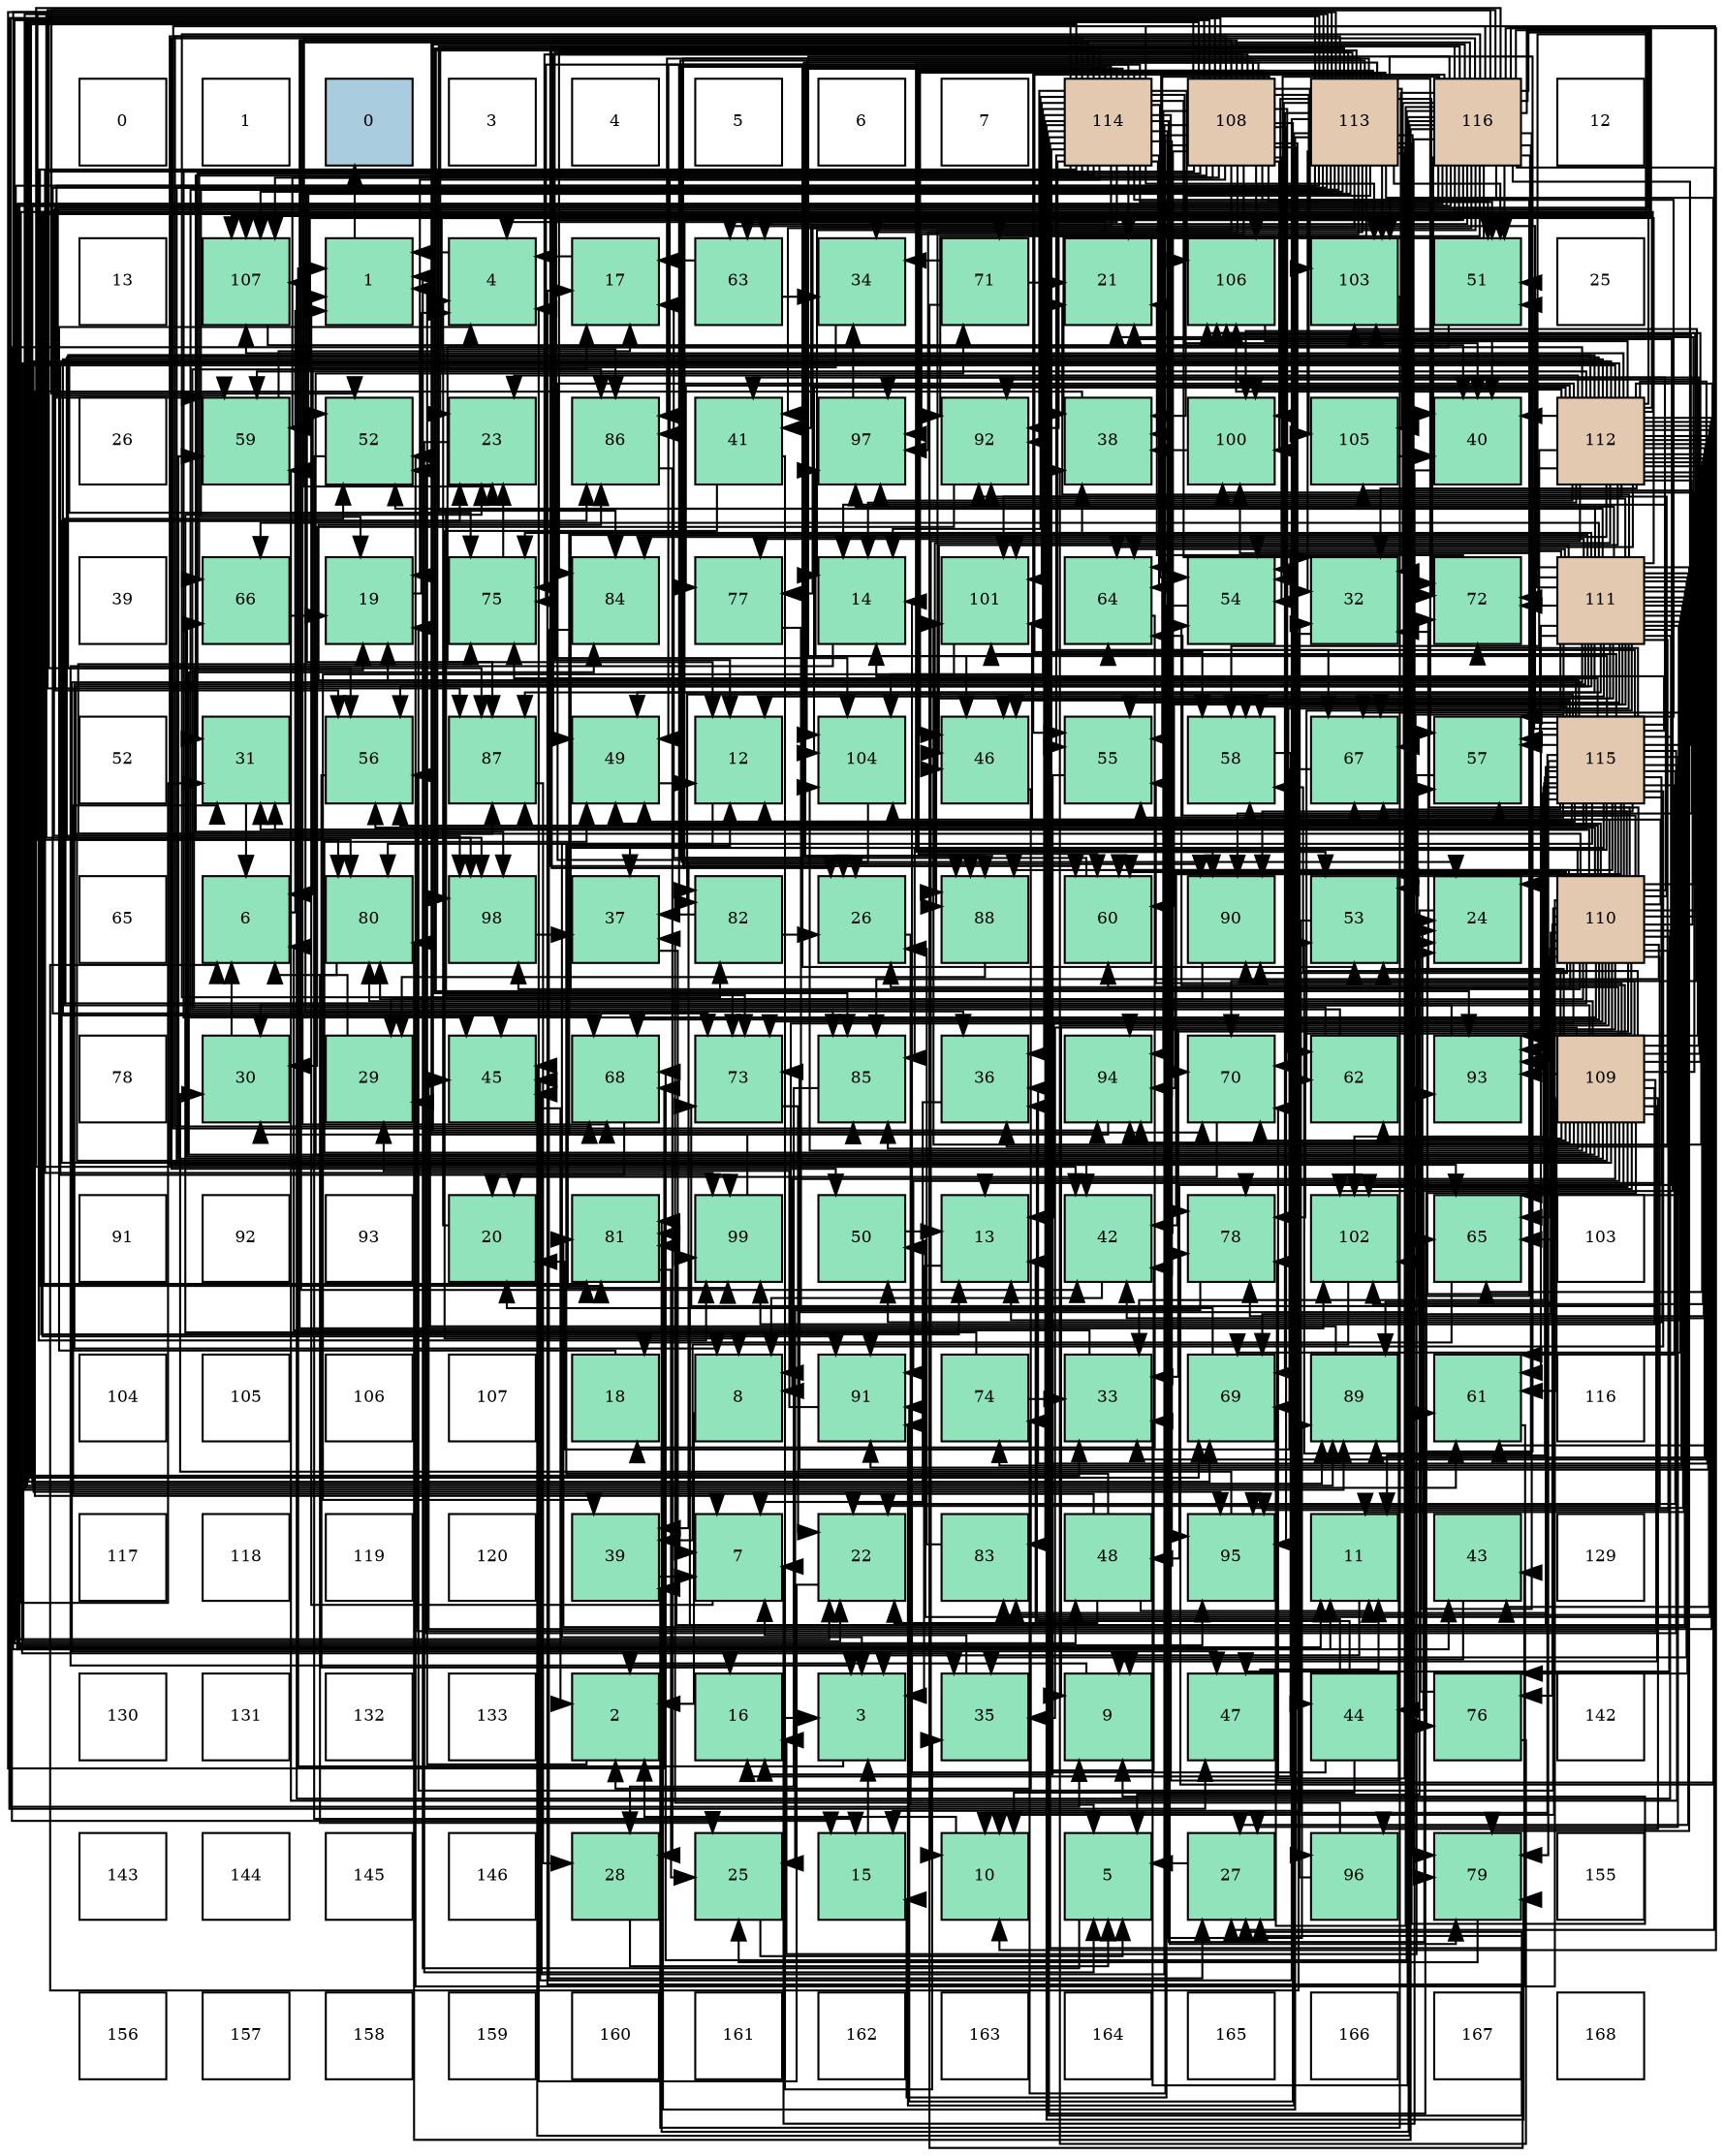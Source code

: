 digraph layout{
 rankdir=TB;
 splines=ortho;
 node [style=filled shape=square fixedsize=true width=0.6];
0[label="0", fontsize=8, fillcolor="#ffffff"];
1[label="1", fontsize=8, fillcolor="#ffffff"];
2[label="0", fontsize=8, fillcolor="#a9ccde"];
3[label="3", fontsize=8, fillcolor="#ffffff"];
4[label="4", fontsize=8, fillcolor="#ffffff"];
5[label="5", fontsize=8, fillcolor="#ffffff"];
6[label="6", fontsize=8, fillcolor="#ffffff"];
7[label="7", fontsize=8, fillcolor="#ffffff"];
8[label="114", fontsize=8, fillcolor="#e3c9af"];
9[label="108", fontsize=8, fillcolor="#e3c9af"];
10[label="113", fontsize=8, fillcolor="#e3c9af"];
11[label="116", fontsize=8, fillcolor="#e3c9af"];
12[label="12", fontsize=8, fillcolor="#ffffff"];
13[label="13", fontsize=8, fillcolor="#ffffff"];
14[label="107", fontsize=8, fillcolor="#91e3bb"];
15[label="1", fontsize=8, fillcolor="#91e3bb"];
16[label="4", fontsize=8, fillcolor="#91e3bb"];
17[label="17", fontsize=8, fillcolor="#91e3bb"];
18[label="63", fontsize=8, fillcolor="#91e3bb"];
19[label="34", fontsize=8, fillcolor="#91e3bb"];
20[label="71", fontsize=8, fillcolor="#91e3bb"];
21[label="21", fontsize=8, fillcolor="#91e3bb"];
22[label="106", fontsize=8, fillcolor="#91e3bb"];
23[label="103", fontsize=8, fillcolor="#91e3bb"];
24[label="51", fontsize=8, fillcolor="#91e3bb"];
25[label="25", fontsize=8, fillcolor="#ffffff"];
26[label="26", fontsize=8, fillcolor="#ffffff"];
27[label="59", fontsize=8, fillcolor="#91e3bb"];
28[label="52", fontsize=8, fillcolor="#91e3bb"];
29[label="23", fontsize=8, fillcolor="#91e3bb"];
30[label="86", fontsize=8, fillcolor="#91e3bb"];
31[label="41", fontsize=8, fillcolor="#91e3bb"];
32[label="97", fontsize=8, fillcolor="#91e3bb"];
33[label="92", fontsize=8, fillcolor="#91e3bb"];
34[label="38", fontsize=8, fillcolor="#91e3bb"];
35[label="100", fontsize=8, fillcolor="#91e3bb"];
36[label="105", fontsize=8, fillcolor="#91e3bb"];
37[label="40", fontsize=8, fillcolor="#91e3bb"];
38[label="112", fontsize=8, fillcolor="#e3c9af"];
39[label="39", fontsize=8, fillcolor="#ffffff"];
40[label="66", fontsize=8, fillcolor="#91e3bb"];
41[label="19", fontsize=8, fillcolor="#91e3bb"];
42[label="75", fontsize=8, fillcolor="#91e3bb"];
43[label="84", fontsize=8, fillcolor="#91e3bb"];
44[label="77", fontsize=8, fillcolor="#91e3bb"];
45[label="14", fontsize=8, fillcolor="#91e3bb"];
46[label="101", fontsize=8, fillcolor="#91e3bb"];
47[label="64", fontsize=8, fillcolor="#91e3bb"];
48[label="54", fontsize=8, fillcolor="#91e3bb"];
49[label="32", fontsize=8, fillcolor="#91e3bb"];
50[label="72", fontsize=8, fillcolor="#91e3bb"];
51[label="111", fontsize=8, fillcolor="#e3c9af"];
52[label="52", fontsize=8, fillcolor="#ffffff"];
53[label="31", fontsize=8, fillcolor="#91e3bb"];
54[label="56", fontsize=8, fillcolor="#91e3bb"];
55[label="87", fontsize=8, fillcolor="#91e3bb"];
56[label="49", fontsize=8, fillcolor="#91e3bb"];
57[label="12", fontsize=8, fillcolor="#91e3bb"];
58[label="104", fontsize=8, fillcolor="#91e3bb"];
59[label="46", fontsize=8, fillcolor="#91e3bb"];
60[label="55", fontsize=8, fillcolor="#91e3bb"];
61[label="58", fontsize=8, fillcolor="#91e3bb"];
62[label="67", fontsize=8, fillcolor="#91e3bb"];
63[label="57", fontsize=8, fillcolor="#91e3bb"];
64[label="115", fontsize=8, fillcolor="#e3c9af"];
65[label="65", fontsize=8, fillcolor="#ffffff"];
66[label="6", fontsize=8, fillcolor="#91e3bb"];
67[label="80", fontsize=8, fillcolor="#91e3bb"];
68[label="98", fontsize=8, fillcolor="#91e3bb"];
69[label="37", fontsize=8, fillcolor="#91e3bb"];
70[label="82", fontsize=8, fillcolor="#91e3bb"];
71[label="26", fontsize=8, fillcolor="#91e3bb"];
72[label="88", fontsize=8, fillcolor="#91e3bb"];
73[label="60", fontsize=8, fillcolor="#91e3bb"];
74[label="90", fontsize=8, fillcolor="#91e3bb"];
75[label="53", fontsize=8, fillcolor="#91e3bb"];
76[label="24", fontsize=8, fillcolor="#91e3bb"];
77[label="110", fontsize=8, fillcolor="#e3c9af"];
78[label="78", fontsize=8, fillcolor="#ffffff"];
79[label="30", fontsize=8, fillcolor="#91e3bb"];
80[label="29", fontsize=8, fillcolor="#91e3bb"];
81[label="45", fontsize=8, fillcolor="#91e3bb"];
82[label="68", fontsize=8, fillcolor="#91e3bb"];
83[label="73", fontsize=8, fillcolor="#91e3bb"];
84[label="85", fontsize=8, fillcolor="#91e3bb"];
85[label="36", fontsize=8, fillcolor="#91e3bb"];
86[label="94", fontsize=8, fillcolor="#91e3bb"];
87[label="70", fontsize=8, fillcolor="#91e3bb"];
88[label="62", fontsize=8, fillcolor="#91e3bb"];
89[label="93", fontsize=8, fillcolor="#91e3bb"];
90[label="109", fontsize=8, fillcolor="#e3c9af"];
91[label="91", fontsize=8, fillcolor="#ffffff"];
92[label="92", fontsize=8, fillcolor="#ffffff"];
93[label="93", fontsize=8, fillcolor="#ffffff"];
94[label="20", fontsize=8, fillcolor="#91e3bb"];
95[label="81", fontsize=8, fillcolor="#91e3bb"];
96[label="99", fontsize=8, fillcolor="#91e3bb"];
97[label="50", fontsize=8, fillcolor="#91e3bb"];
98[label="13", fontsize=8, fillcolor="#91e3bb"];
99[label="42", fontsize=8, fillcolor="#91e3bb"];
100[label="78", fontsize=8, fillcolor="#91e3bb"];
101[label="102", fontsize=8, fillcolor="#91e3bb"];
102[label="65", fontsize=8, fillcolor="#91e3bb"];
103[label="103", fontsize=8, fillcolor="#ffffff"];
104[label="104", fontsize=8, fillcolor="#ffffff"];
105[label="105", fontsize=8, fillcolor="#ffffff"];
106[label="106", fontsize=8, fillcolor="#ffffff"];
107[label="107", fontsize=8, fillcolor="#ffffff"];
108[label="18", fontsize=8, fillcolor="#91e3bb"];
109[label="8", fontsize=8, fillcolor="#91e3bb"];
110[label="91", fontsize=8, fillcolor="#91e3bb"];
111[label="74", fontsize=8, fillcolor="#91e3bb"];
112[label="33", fontsize=8, fillcolor="#91e3bb"];
113[label="69", fontsize=8, fillcolor="#91e3bb"];
114[label="89", fontsize=8, fillcolor="#91e3bb"];
115[label="61", fontsize=8, fillcolor="#91e3bb"];
116[label="116", fontsize=8, fillcolor="#ffffff"];
117[label="117", fontsize=8, fillcolor="#ffffff"];
118[label="118", fontsize=8, fillcolor="#ffffff"];
119[label="119", fontsize=8, fillcolor="#ffffff"];
120[label="120", fontsize=8, fillcolor="#ffffff"];
121[label="39", fontsize=8, fillcolor="#91e3bb"];
122[label="7", fontsize=8, fillcolor="#91e3bb"];
123[label="22", fontsize=8, fillcolor="#91e3bb"];
124[label="83", fontsize=8, fillcolor="#91e3bb"];
125[label="48", fontsize=8, fillcolor="#91e3bb"];
126[label="95", fontsize=8, fillcolor="#91e3bb"];
127[label="11", fontsize=8, fillcolor="#91e3bb"];
128[label="43", fontsize=8, fillcolor="#91e3bb"];
129[label="129", fontsize=8, fillcolor="#ffffff"];
130[label="130", fontsize=8, fillcolor="#ffffff"];
131[label="131", fontsize=8, fillcolor="#ffffff"];
132[label="132", fontsize=8, fillcolor="#ffffff"];
133[label="133", fontsize=8, fillcolor="#ffffff"];
134[label="2", fontsize=8, fillcolor="#91e3bb"];
135[label="16", fontsize=8, fillcolor="#91e3bb"];
136[label="3", fontsize=8, fillcolor="#91e3bb"];
137[label="35", fontsize=8, fillcolor="#91e3bb"];
138[label="9", fontsize=8, fillcolor="#91e3bb"];
139[label="47", fontsize=8, fillcolor="#91e3bb"];
140[label="44", fontsize=8, fillcolor="#91e3bb"];
141[label="76", fontsize=8, fillcolor="#91e3bb"];
142[label="142", fontsize=8, fillcolor="#ffffff"];
143[label="143", fontsize=8, fillcolor="#ffffff"];
144[label="144", fontsize=8, fillcolor="#ffffff"];
145[label="145", fontsize=8, fillcolor="#ffffff"];
146[label="146", fontsize=8, fillcolor="#ffffff"];
147[label="28", fontsize=8, fillcolor="#91e3bb"];
148[label="25", fontsize=8, fillcolor="#91e3bb"];
149[label="15", fontsize=8, fillcolor="#91e3bb"];
150[label="10", fontsize=8, fillcolor="#91e3bb"];
151[label="5", fontsize=8, fillcolor="#91e3bb"];
152[label="27", fontsize=8, fillcolor="#91e3bb"];
153[label="96", fontsize=8, fillcolor="#91e3bb"];
154[label="79", fontsize=8, fillcolor="#91e3bb"];
155[label="155", fontsize=8, fillcolor="#ffffff"];
156[label="156", fontsize=8, fillcolor="#ffffff"];
157[label="157", fontsize=8, fillcolor="#ffffff"];
158[label="158", fontsize=8, fillcolor="#ffffff"];
159[label="159", fontsize=8, fillcolor="#ffffff"];
160[label="160", fontsize=8, fillcolor="#ffffff"];
161[label="161", fontsize=8, fillcolor="#ffffff"];
162[label="162", fontsize=8, fillcolor="#ffffff"];
163[label="163", fontsize=8, fillcolor="#ffffff"];
164[label="164", fontsize=8, fillcolor="#ffffff"];
165[label="165", fontsize=8, fillcolor="#ffffff"];
166[label="166", fontsize=8, fillcolor="#ffffff"];
167[label="167", fontsize=8, fillcolor="#ffffff"];
168[label="168", fontsize=8, fillcolor="#ffffff"];
edge [constraint=false, style=vis];15 -> 2;
134 -> 15;
136 -> 15;
16 -> 15;
151 -> 15;
66 -> 15;
122 -> 15;
109 -> 134;
138 -> 134;
150 -> 134;
127 -> 136;
57 -> 136;
98 -> 136;
45 -> 136;
149 -> 136;
135 -> 136;
17 -> 16;
108 -> 16;
41 -> 16;
94 -> 16;
21 -> 16;
123 -> 16;
29 -> 151;
76 -> 151;
148 -> 151;
71 -> 151;
152 -> 151;
147 -> 151;
80 -> 66;
79 -> 66;
53 -> 66;
49 -> 66;
112 -> 66;
19 -> 66;
137 -> 122;
85 -> 122;
69 -> 122;
34 -> 122;
121 -> 122;
37 -> 122;
31 -> 109;
31 -> 137;
99 -> 109;
128 -> 138;
140 -> 150;
140 -> 98;
140 -> 45;
140 -> 85;
81 -> 134;
59 -> 134;
139 -> 127;
125 -> 127;
125 -> 57;
125 -> 123;
125 -> 53;
56 -> 57;
97 -> 98;
24 -> 149;
28 -> 149;
75 -> 149;
48 -> 149;
60 -> 135;
54 -> 135;
63 -> 135;
61 -> 135;
27 -> 17;
73 -> 17;
115 -> 17;
88 -> 17;
88 -> 41;
18 -> 17;
18 -> 19;
47 -> 108;
102 -> 108;
40 -> 41;
62 -> 94;
82 -> 94;
113 -> 94;
87 -> 94;
20 -> 21;
20 -> 152;
20 -> 19;
50 -> 21;
83 -> 123;
111 -> 29;
111 -> 112;
42 -> 29;
141 -> 76;
141 -> 34;
44 -> 76;
100 -> 148;
154 -> 148;
67 -> 148;
95 -> 148;
70 -> 71;
70 -> 69;
124 -> 71;
43 -> 152;
84 -> 147;
30 -> 147;
55 -> 147;
72 -> 80;
114 -> 80;
74 -> 80;
110 -> 80;
33 -> 79;
89 -> 79;
86 -> 79;
126 -> 79;
153 -> 49;
153 -> 69;
32 -> 19;
68 -> 69;
96 -> 34;
35 -> 34;
46 -> 121;
101 -> 121;
23 -> 121;
58 -> 121;
36 -> 37;
22 -> 37;
14 -> 37;
9 -> 138;
9 -> 71;
9 -> 99;
9 -> 140;
9 -> 81;
9 -> 59;
9 -> 139;
9 -> 125;
9 -> 56;
9 -> 24;
9 -> 48;
9 -> 60;
9 -> 63;
9 -> 27;
9 -> 115;
9 -> 88;
9 -> 40;
9 -> 82;
9 -> 113;
9 -> 87;
9 -> 20;
9 -> 111;
9 -> 42;
9 -> 154;
9 -> 30;
9 -> 72;
9 -> 114;
9 -> 74;
9 -> 110;
9 -> 86;
9 -> 126;
9 -> 153;
9 -> 32;
9 -> 68;
9 -> 96;
9 -> 35;
9 -> 101;
9 -> 23;
9 -> 36;
9 -> 22;
9 -> 14;
90 -> 109;
90 -> 138;
90 -> 137;
90 -> 140;
90 -> 125;
90 -> 56;
90 -> 28;
90 -> 75;
90 -> 48;
90 -> 60;
90 -> 54;
90 -> 61;
90 -> 27;
90 -> 73;
90 -> 115;
90 -> 88;
90 -> 102;
90 -> 40;
90 -> 87;
90 -> 20;
90 -> 50;
90 -> 83;
90 -> 141;
90 -> 67;
90 -> 43;
90 -> 84;
90 -> 30;
90 -> 55;
90 -> 74;
90 -> 110;
90 -> 33;
90 -> 89;
90 -> 86;
90 -> 153;
90 -> 32;
90 -> 96;
90 -> 35;
90 -> 46;
90 -> 101;
90 -> 58;
90 -> 22;
77 -> 109;
77 -> 138;
77 -> 150;
77 -> 98;
77 -> 45;
77 -> 41;
77 -> 21;
77 -> 123;
77 -> 29;
77 -> 71;
77 -> 53;
77 -> 49;
77 -> 112;
77 -> 69;
77 -> 99;
77 -> 81;
77 -> 139;
77 -> 56;
77 -> 28;
77 -> 54;
77 -> 63;
77 -> 61;
77 -> 73;
77 -> 47;
77 -> 102;
77 -> 62;
77 -> 82;
77 -> 113;
77 -> 83;
77 -> 42;
77 -> 141;
77 -> 100;
77 -> 67;
77 -> 84;
77 -> 55;
77 -> 72;
77 -> 114;
77 -> 74;
77 -> 33;
77 -> 89;
77 -> 86;
77 -> 126;
77 -> 68;
77 -> 46;
77 -> 23;
77 -> 58;
77 -> 36;
77 -> 22;
77 -> 14;
51 -> 109;
51 -> 127;
51 -> 57;
51 -> 98;
51 -> 21;
51 -> 152;
51 -> 137;
51 -> 85;
51 -> 59;
51 -> 139;
51 -> 56;
51 -> 24;
51 -> 28;
51 -> 75;
51 -> 48;
51 -> 60;
51 -> 54;
51 -> 63;
51 -> 61;
51 -> 73;
51 -> 115;
51 -> 88;
51 -> 47;
51 -> 102;
51 -> 40;
51 -> 62;
51 -> 113;
51 -> 87;
51 -> 50;
51 -> 83;
51 -> 111;
51 -> 42;
51 -> 141;
51 -> 44;
51 -> 100;
51 -> 154;
51 -> 67;
51 -> 95;
51 -> 84;
51 -> 30;
51 -> 55;
51 -> 72;
51 -> 110;
51 -> 33;
51 -> 126;
51 -> 32;
51 -> 96;
51 -> 46;
51 -> 101;
51 -> 22;
51 -> 14;
38 -> 150;
38 -> 57;
38 -> 45;
38 -> 123;
38 -> 29;
38 -> 71;
38 -> 53;
38 -> 49;
38 -> 112;
38 -> 137;
38 -> 85;
38 -> 37;
38 -> 99;
38 -> 128;
38 -> 81;
38 -> 59;
38 -> 97;
38 -> 61;
38 -> 27;
38 -> 115;
38 -> 47;
38 -> 102;
38 -> 82;
38 -> 87;
38 -> 50;
38 -> 83;
38 -> 42;
38 -> 44;
38 -> 100;
38 -> 95;
38 -> 124;
38 -> 43;
38 -> 55;
38 -> 72;
38 -> 114;
38 -> 74;
38 -> 110;
38 -> 89;
38 -> 86;
38 -> 126;
38 -> 32;
38 -> 68;
38 -> 96;
38 -> 35;
38 -> 46;
38 -> 101;
38 -> 23;
38 -> 58;
38 -> 14;
10 -> 138;
10 -> 127;
10 -> 57;
10 -> 41;
10 -> 123;
10 -> 29;
10 -> 76;
10 -> 71;
10 -> 49;
10 -> 19;
10 -> 85;
10 -> 34;
10 -> 99;
10 -> 81;
10 -> 59;
10 -> 24;
10 -> 28;
10 -> 75;
10 -> 48;
10 -> 60;
10 -> 54;
10 -> 63;
10 -> 61;
10 -> 27;
10 -> 73;
10 -> 102;
10 -> 62;
10 -> 82;
10 -> 113;
10 -> 87;
10 -> 50;
10 -> 83;
10 -> 44;
10 -> 100;
10 -> 154;
10 -> 67;
10 -> 95;
10 -> 43;
10 -> 84;
10 -> 30;
10 -> 55;
10 -> 114;
10 -> 110;
10 -> 33;
10 -> 32;
10 -> 68;
10 -> 35;
10 -> 23;
10 -> 58;
10 -> 36;
10 -> 14;
8 -> 45;
8 -> 41;
8 -> 21;
8 -> 76;
8 -> 152;
8 -> 53;
8 -> 49;
8 -> 112;
8 -> 85;
8 -> 34;
8 -> 37;
8 -> 31;
8 -> 99;
8 -> 128;
8 -> 81;
8 -> 56;
8 -> 97;
8 -> 24;
8 -> 75;
8 -> 48;
8 -> 60;
8 -> 63;
8 -> 73;
8 -> 115;
8 -> 18;
8 -> 47;
8 -> 102;
8 -> 62;
8 -> 82;
8 -> 113;
8 -> 83;
8 -> 42;
8 -> 100;
8 -> 154;
8 -> 95;
8 -> 70;
8 -> 124;
8 -> 72;
8 -> 114;
8 -> 33;
8 -> 89;
8 -> 126;
8 -> 68;
8 -> 96;
8 -> 46;
8 -> 101;
8 -> 23;
8 -> 58;
8 -> 22;
64 -> 150;
64 -> 127;
64 -> 57;
64 -> 98;
64 -> 45;
64 -> 41;
64 -> 21;
64 -> 123;
64 -> 76;
64 -> 152;
64 -> 53;
64 -> 112;
64 -> 31;
64 -> 59;
64 -> 56;
64 -> 97;
64 -> 24;
64 -> 28;
64 -> 75;
64 -> 60;
64 -> 54;
64 -> 63;
64 -> 61;
64 -> 27;
64 -> 73;
64 -> 115;
64 -> 18;
64 -> 47;
64 -> 62;
64 -> 50;
64 -> 42;
64 -> 100;
64 -> 154;
64 -> 67;
64 -> 95;
64 -> 70;
64 -> 124;
64 -> 84;
64 -> 30;
64 -> 74;
64 -> 110;
64 -> 89;
64 -> 86;
64 -> 32;
64 -> 96;
64 -> 35;
64 -> 46;
64 -> 101;
64 -> 22;
11 -> 150;
11 -> 127;
11 -> 98;
11 -> 45;
11 -> 29;
11 -> 76;
11 -> 152;
11 -> 49;
11 -> 112;
11 -> 34;
11 -> 37;
11 -> 31;
11 -> 99;
11 -> 128;
11 -> 81;
11 -> 59;
11 -> 24;
11 -> 28;
11 -> 75;
11 -> 48;
11 -> 54;
11 -> 27;
11 -> 18;
11 -> 47;
11 -> 62;
11 -> 82;
11 -> 113;
11 -> 87;
11 -> 50;
11 -> 154;
11 -> 67;
11 -> 95;
11 -> 70;
11 -> 43;
11 -> 84;
11 -> 30;
11 -> 55;
11 -> 72;
11 -> 114;
11 -> 74;
11 -> 33;
11 -> 89;
11 -> 86;
11 -> 126;
11 -> 68;
11 -> 35;
11 -> 23;
11 -> 58;
11 -> 14;
edge [constraint=true, style=invis];
0 -> 13 -> 26 -> 39 -> 52 -> 65 -> 78 -> 91 -> 104 -> 117 -> 130 -> 143 -> 156;
1 -> 14 -> 27 -> 40 -> 53 -> 66 -> 79 -> 92 -> 105 -> 118 -> 131 -> 144 -> 157;
2 -> 15 -> 28 -> 41 -> 54 -> 67 -> 80 -> 93 -> 106 -> 119 -> 132 -> 145 -> 158;
3 -> 16 -> 29 -> 42 -> 55 -> 68 -> 81 -> 94 -> 107 -> 120 -> 133 -> 146 -> 159;
4 -> 17 -> 30 -> 43 -> 56 -> 69 -> 82 -> 95 -> 108 -> 121 -> 134 -> 147 -> 160;
5 -> 18 -> 31 -> 44 -> 57 -> 70 -> 83 -> 96 -> 109 -> 122 -> 135 -> 148 -> 161;
6 -> 19 -> 32 -> 45 -> 58 -> 71 -> 84 -> 97 -> 110 -> 123 -> 136 -> 149 -> 162;
7 -> 20 -> 33 -> 46 -> 59 -> 72 -> 85 -> 98 -> 111 -> 124 -> 137 -> 150 -> 163;
8 -> 21 -> 34 -> 47 -> 60 -> 73 -> 86 -> 99 -> 112 -> 125 -> 138 -> 151 -> 164;
9 -> 22 -> 35 -> 48 -> 61 -> 74 -> 87 -> 100 -> 113 -> 126 -> 139 -> 152 -> 165;
10 -> 23 -> 36 -> 49 -> 62 -> 75 -> 88 -> 101 -> 114 -> 127 -> 140 -> 153 -> 166;
11 -> 24 -> 37 -> 50 -> 63 -> 76 -> 89 -> 102 -> 115 -> 128 -> 141 -> 154 -> 167;
12 -> 25 -> 38 -> 51 -> 64 -> 77 -> 90 -> 103 -> 116 -> 129 -> 142 -> 155 -> 168;
rank = same {0 -> 1 -> 2 -> 3 -> 4 -> 5 -> 6 -> 7 -> 8 -> 9 -> 10 -> 11 -> 12};
rank = same {13 -> 14 -> 15 -> 16 -> 17 -> 18 -> 19 -> 20 -> 21 -> 22 -> 23 -> 24 -> 25};
rank = same {26 -> 27 -> 28 -> 29 -> 30 -> 31 -> 32 -> 33 -> 34 -> 35 -> 36 -> 37 -> 38};
rank = same {39 -> 40 -> 41 -> 42 -> 43 -> 44 -> 45 -> 46 -> 47 -> 48 -> 49 -> 50 -> 51};
rank = same {52 -> 53 -> 54 -> 55 -> 56 -> 57 -> 58 -> 59 -> 60 -> 61 -> 62 -> 63 -> 64};
rank = same {65 -> 66 -> 67 -> 68 -> 69 -> 70 -> 71 -> 72 -> 73 -> 74 -> 75 -> 76 -> 77};
rank = same {78 -> 79 -> 80 -> 81 -> 82 -> 83 -> 84 -> 85 -> 86 -> 87 -> 88 -> 89 -> 90};
rank = same {91 -> 92 -> 93 -> 94 -> 95 -> 96 -> 97 -> 98 -> 99 -> 100 -> 101 -> 102 -> 103};
rank = same {104 -> 105 -> 106 -> 107 -> 108 -> 109 -> 110 -> 111 -> 112 -> 113 -> 114 -> 115 -> 116};
rank = same {117 -> 118 -> 119 -> 120 -> 121 -> 122 -> 123 -> 124 -> 125 -> 126 -> 127 -> 128 -> 129};
rank = same {130 -> 131 -> 132 -> 133 -> 134 -> 135 -> 136 -> 137 -> 138 -> 139 -> 140 -> 141 -> 142};
rank = same {143 -> 144 -> 145 -> 146 -> 147 -> 148 -> 149 -> 150 -> 151 -> 152 -> 153 -> 154 -> 155};
rank = same {156 -> 157 -> 158 -> 159 -> 160 -> 161 -> 162 -> 163 -> 164 -> 165 -> 166 -> 167 -> 168};
}